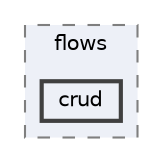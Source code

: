 digraph "resources/views/backend/site_super_admin/tenant_domain/site_sms/flows/crud"
{
 // LATEX_PDF_SIZE
  bgcolor="transparent";
  edge [fontname=Helvetica,fontsize=10,labelfontname=Helvetica,labelfontsize=10];
  node [fontname=Helvetica,fontsize=10,shape=box,height=0.2,width=0.4];
  compound=true
  subgraph clusterdir_64f4f1784dd63dbbca6ac751d72721a4 {
    graph [ bgcolor="#edf0f7", pencolor="grey50", label="flows", fontname=Helvetica,fontsize=10 style="filled,dashed", URL="dir_64f4f1784dd63dbbca6ac751d72721a4.html",tooltip=""]
  dir_b7606f8957f9e1ff0e6ea31d7017bf86 [label="crud", fillcolor="#edf0f7", color="grey25", style="filled,bold", URL="dir_b7606f8957f9e1ff0e6ea31d7017bf86.html",tooltip=""];
  }
}

